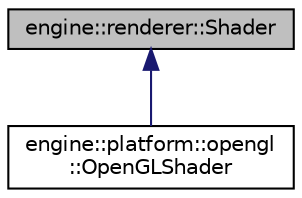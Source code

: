 digraph "engine::renderer::Shader"
{
 // LATEX_PDF_SIZE
  edge [fontname="Helvetica",fontsize="10",labelfontname="Helvetica",labelfontsize="10"];
  node [fontname="Helvetica",fontsize="10",shape=record];
  Node1 [label="engine::renderer::Shader",height=0.2,width=0.4,color="black", fillcolor="grey75", style="filled", fontcolor="black",tooltip="The abstract Shader API."];
  Node1 -> Node2 [dir="back",color="midnightblue",fontsize="10",style="solid"];
  Node2 [label="engine::platform::opengl\l::OpenGLShader",height=0.2,width=0.4,color="black", fillcolor="white", style="filled",URL="$classengine_1_1platform_1_1opengl_1_1OpenGLShader.html",tooltip=" "];
}
